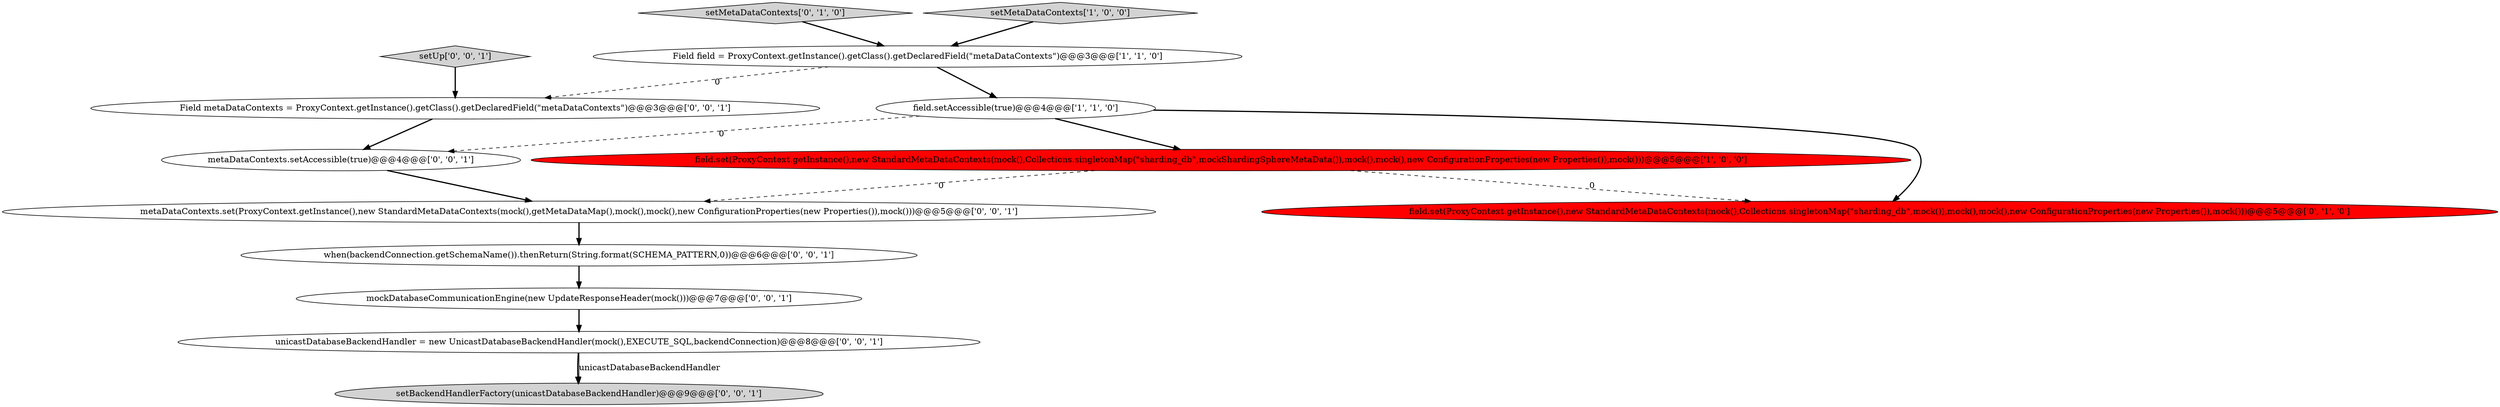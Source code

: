 digraph {
2 [style = filled, label = "field.set(ProxyContext.getInstance(),new StandardMetaDataContexts(mock(),Collections.singletonMap(\"sharding_db\",mockShardingSphereMetaData()),mock(),mock(),new ConfigurationProperties(new Properties()),mock()))@@@5@@@['1', '0', '0']", fillcolor = red, shape = ellipse image = "AAA1AAABBB1BBB"];
4 [style = filled, label = "field.set(ProxyContext.getInstance(),new StandardMetaDataContexts(mock(),Collections.singletonMap(\"sharding_db\",mock()),mock(),mock(),new ConfigurationProperties(new Properties()),mock()))@@@5@@@['0', '1', '0']", fillcolor = red, shape = ellipse image = "AAA1AAABBB2BBB"];
1 [style = filled, label = "Field field = ProxyContext.getInstance().getClass().getDeclaredField(\"metaDataContexts\")@@@3@@@['1', '1', '0']", fillcolor = white, shape = ellipse image = "AAA0AAABBB1BBB"];
7 [style = filled, label = "setBackendHandlerFactory(unicastDatabaseBackendHandler)@@@9@@@['0', '0', '1']", fillcolor = lightgray, shape = ellipse image = "AAA0AAABBB3BBB"];
5 [style = filled, label = "setMetaDataContexts['0', '1', '0']", fillcolor = lightgray, shape = diamond image = "AAA0AAABBB2BBB"];
9 [style = filled, label = "setUp['0', '0', '1']", fillcolor = lightgray, shape = diamond image = "AAA0AAABBB3BBB"];
10 [style = filled, label = "Field metaDataContexts = ProxyContext.getInstance().getClass().getDeclaredField(\"metaDataContexts\")@@@3@@@['0', '0', '1']", fillcolor = white, shape = ellipse image = "AAA0AAABBB3BBB"];
8 [style = filled, label = "unicastDatabaseBackendHandler = new UnicastDatabaseBackendHandler(mock(),EXECUTE_SQL,backendConnection)@@@8@@@['0', '0', '1']", fillcolor = white, shape = ellipse image = "AAA0AAABBB3BBB"];
12 [style = filled, label = "when(backendConnection.getSchemaName()).thenReturn(String.format(SCHEMA_PATTERN,0))@@@6@@@['0', '0', '1']", fillcolor = white, shape = ellipse image = "AAA0AAABBB3BBB"];
3 [style = filled, label = "setMetaDataContexts['1', '0', '0']", fillcolor = lightgray, shape = diamond image = "AAA0AAABBB1BBB"];
6 [style = filled, label = "mockDatabaseCommunicationEngine(new UpdateResponseHeader(mock()))@@@7@@@['0', '0', '1']", fillcolor = white, shape = ellipse image = "AAA0AAABBB3BBB"];
11 [style = filled, label = "metaDataContexts.setAccessible(true)@@@4@@@['0', '0', '1']", fillcolor = white, shape = ellipse image = "AAA0AAABBB3BBB"];
0 [style = filled, label = "field.setAccessible(true)@@@4@@@['1', '1', '0']", fillcolor = white, shape = ellipse image = "AAA0AAABBB1BBB"];
13 [style = filled, label = "metaDataContexts.set(ProxyContext.getInstance(),new StandardMetaDataContexts(mock(),getMetaDataMap(),mock(),mock(),new ConfigurationProperties(new Properties()),mock()))@@@5@@@['0', '0', '1']", fillcolor = white, shape = ellipse image = "AAA0AAABBB3BBB"];
8->7 [style = bold, label=""];
5->1 [style = bold, label=""];
2->4 [style = dashed, label="0"];
0->11 [style = dashed, label="0"];
13->12 [style = bold, label=""];
1->0 [style = bold, label=""];
8->7 [style = solid, label="unicastDatabaseBackendHandler"];
9->10 [style = bold, label=""];
1->10 [style = dashed, label="0"];
3->1 [style = bold, label=""];
0->4 [style = bold, label=""];
12->6 [style = bold, label=""];
2->13 [style = dashed, label="0"];
11->13 [style = bold, label=""];
6->8 [style = bold, label=""];
0->2 [style = bold, label=""];
10->11 [style = bold, label=""];
}
